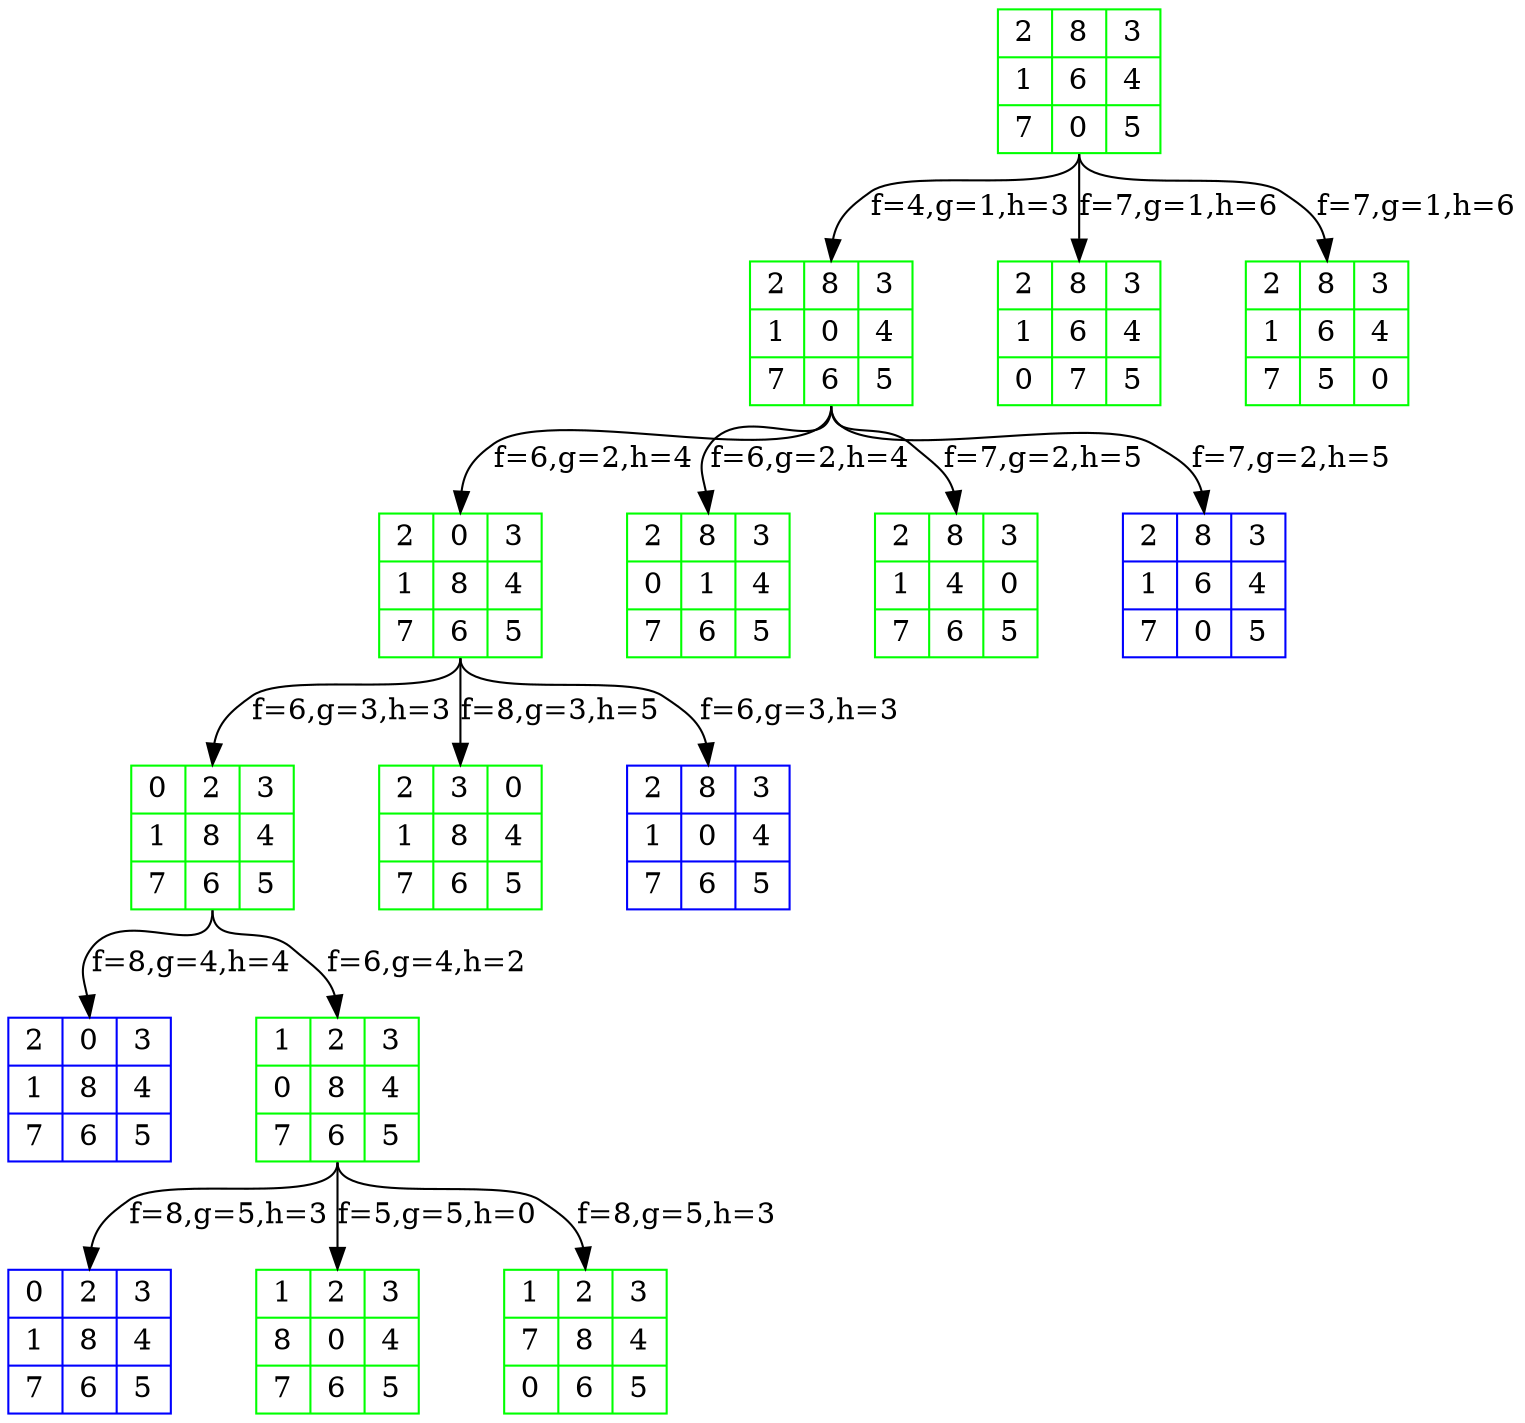digraph g {
	node [height=.4 shape=record]
	node1 [label="{{2|<f1>8|3}|{1|6|4}|{7|<f2>0|5}}" color=green]
	node2 [label="{{2|<f1>8|3}|{1|0|4}|{7|<f2>6|5}}" color=green]
	node3 [label="{{2|<f1>0|3}|{1|8|4}|{7|<f2>6|5}}" color=green]
	node4 [label="{{0|<f1>2|3}|{1|8|4}|{7|<f2>6|5}}" color=green]
	node5 [label="{{2|<f1>0|3}|{1|8|4}|{7|<f2>6|5}}" color=blue]
	node6 [label="{{1|<f1>2|3}|{0|8|4}|{7|<f2>6|5}}" color=green]
	node7 [label="{{0|<f1>2|3}|{1|8|4}|{7|<f2>6|5}}" color=blue]
	node8 [label="{{1|<f1>2|3}|{8|0|4}|{7|<f2>6|5}}" color=green]
	node9 [label="{{1|<f1>2|3}|{7|8|4}|{0|<f2>6|5}}" color=green]
	node10 [label="{{2|<f1>3|0}|{1|8|4}|{7|<f2>6|5}}" color=green]
	node11 [label="{{2|<f1>8|3}|{1|0|4}|{7|<f2>6|5}}" color=blue]
	node12 [label="{{2|<f1>8|3}|{0|1|4}|{7|<f2>6|5}}" color=green]
	node13 [label="{{2|<f1>8|3}|{1|4|0}|{7|<f2>6|5}}" color=green]
	node14 [label="{{2|<f1>8|3}|{1|6|4}|{7|<f2>0|5}}" color=blue]
	node15 [label="{{2|<f1>8|3}|{1|6|4}|{0|<f2>7|5}}" color=green]
	node16 [label="{{2|<f1>8|3}|{1|6|4}|{7|<f2>5|0}}" color=green]
	node1:f2 -> node2:f1 [label="f=4,g=1,h=3" len=1.00]
	node2:f2 -> node3:f1 [label="f=6,g=2,h=4" len=1.00]
	node3:f2 -> node4:f1 [label="f=6,g=3,h=3" len=1.00]
	node4:f2 -> node5:f1 [label="f=8,g=4,h=4" len=1.00]
	node4:f2 -> node6:f1 [label="f=6,g=4,h=2" len=1.00]
	node6:f2 -> node7:f1 [label="f=8,g=5,h=3" len=1.00]
	node6:f2 -> node8:f1 [label="f=5,g=5,h=0" len=1.00]
	node6:f2 -> node9:f1 [label="f=8,g=5,h=3" len=1.00]
	node3:f2 -> node10:f1 [label="f=8,g=3,h=5" len=1.00]
	node3:f2 -> node11:f1 [label="f=6,g=3,h=3" len=1.00]
	node2:f2 -> node12:f1 [label="f=6,g=2,h=4" len=1.00]
	node2:f2 -> node13:f1 [label="f=7,g=2,h=5" len=1.00]
	node2:f2 -> node14:f1 [label="f=7,g=2,h=5" len=1.00]
	node1:f2 -> node15:f1 [label="f=7,g=1,h=6" len=1.00]
	node1:f2 -> node16:f1 [label="f=7,g=1,h=6" len=1.00]
}
